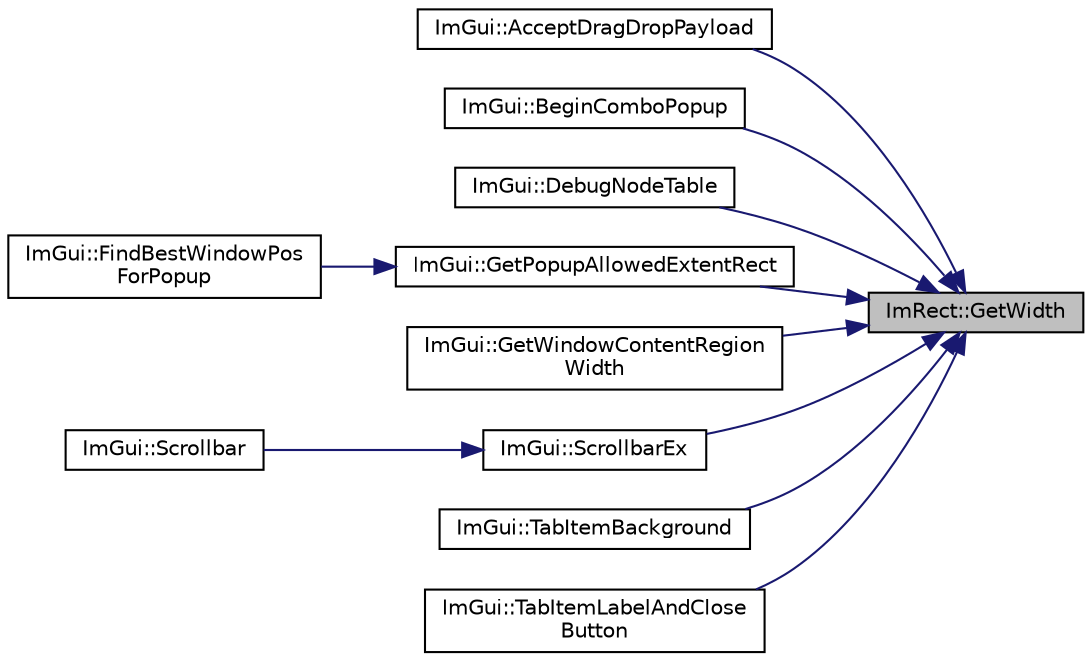 digraph "ImRect::GetWidth"
{
 // LATEX_PDF_SIZE
  edge [fontname="Helvetica",fontsize="10",labelfontname="Helvetica",labelfontsize="10"];
  node [fontname="Helvetica",fontsize="10",shape=record];
  rankdir="RL";
  Node1 [label="ImRect::GetWidth",height=0.2,width=0.4,color="black", fillcolor="grey75", style="filled", fontcolor="black",tooltip=" "];
  Node1 -> Node2 [dir="back",color="midnightblue",fontsize="10",style="solid"];
  Node2 [label="ImGui::AcceptDragDropPayload",height=0.2,width=0.4,color="black", fillcolor="white", style="filled",URL="$namespace_im_gui.html#a5e0dac39e249bf50e2ae96dc4a97cb18",tooltip=" "];
  Node1 -> Node3 [dir="back",color="midnightblue",fontsize="10",style="solid"];
  Node3 [label="ImGui::BeginComboPopup",height=0.2,width=0.4,color="black", fillcolor="white", style="filled",URL="$namespace_im_gui.html#a6ecb51142fcb72cd19ff002c3a7d8e25",tooltip=" "];
  Node1 -> Node4 [dir="back",color="midnightblue",fontsize="10",style="solid"];
  Node4 [label="ImGui::DebugNodeTable",height=0.2,width=0.4,color="black", fillcolor="white", style="filled",URL="$namespace_im_gui.html#ae944ffc599add73d6f3220165475ffd8",tooltip=" "];
  Node1 -> Node5 [dir="back",color="midnightblue",fontsize="10",style="solid"];
  Node5 [label="ImGui::GetPopupAllowedExtentRect",height=0.2,width=0.4,color="black", fillcolor="white", style="filled",URL="$namespace_im_gui.html#a7204f5be9c8656e604ab88aa9158513c",tooltip=" "];
  Node5 -> Node6 [dir="back",color="midnightblue",fontsize="10",style="solid"];
  Node6 [label="ImGui::FindBestWindowPos\lForPopup",height=0.2,width=0.4,color="black", fillcolor="white", style="filled",URL="$namespace_im_gui.html#a310ff87cbe678e2c632bf1f5577a7fbd",tooltip=" "];
  Node1 -> Node7 [dir="back",color="midnightblue",fontsize="10",style="solid"];
  Node7 [label="ImGui::GetWindowContentRegion\lWidth",height=0.2,width=0.4,color="black", fillcolor="white", style="filled",URL="$namespace_im_gui.html#a87c1de99e670bff87c43bfb07bbf898f",tooltip=" "];
  Node1 -> Node8 [dir="back",color="midnightblue",fontsize="10",style="solid"];
  Node8 [label="ImGui::ScrollbarEx",height=0.2,width=0.4,color="black", fillcolor="white", style="filled",URL="$namespace_im_gui.html#a22f60a10753f35541ae8e31e233590da",tooltip=" "];
  Node8 -> Node9 [dir="back",color="midnightblue",fontsize="10",style="solid"];
  Node9 [label="ImGui::Scrollbar",height=0.2,width=0.4,color="black", fillcolor="white", style="filled",URL="$namespace_im_gui.html#a54a5006faded850f626ab20bd34aea9e",tooltip=" "];
  Node1 -> Node10 [dir="back",color="midnightblue",fontsize="10",style="solid"];
  Node10 [label="ImGui::TabItemBackground",height=0.2,width=0.4,color="black", fillcolor="white", style="filled",URL="$namespace_im_gui.html#a87fc45357f733cb2a378e098d2855243",tooltip=" "];
  Node1 -> Node11 [dir="back",color="midnightblue",fontsize="10",style="solid"];
  Node11 [label="ImGui::TabItemLabelAndClose\lButton",height=0.2,width=0.4,color="black", fillcolor="white", style="filled",URL="$namespace_im_gui.html#abbdb2619721c7ecaca3fb03d9d905003",tooltip=" "];
}
